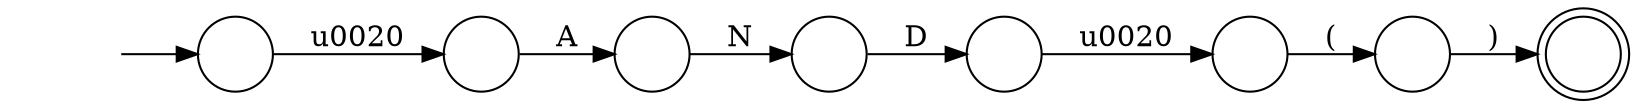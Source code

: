 digraph Automaton {
  rankdir = LR;
  0 [shape=circle,label=""];
  0 -> 3 [label="N"]
  1 [shape=circle,label=""];
  1 -> 0 [label="A"]
  2 [shape=circle,label=""];
  2 -> 4 [label="\u0020"]
  3 [shape=circle,label=""];
  3 -> 2 [label="D"]
  4 [shape=circle,label=""];
  4 -> 7 [label="("]
  5 [shape=doublecircle,label=""];
  6 [shape=circle,label=""];
  initial [shape=plaintext,label=""];
  initial -> 6
  6 -> 1 [label="\u0020"]
  7 [shape=circle,label=""];
  7 -> 5 [label=")"]
}

